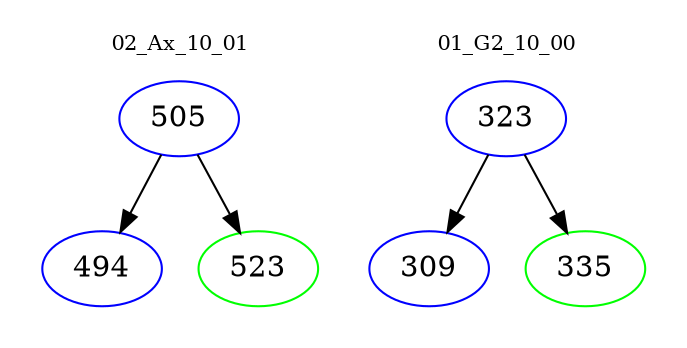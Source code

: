 digraph{
subgraph cluster_0 {
color = white
label = "02_Ax_10_01";
fontsize=10;
T0_505 [label="505", color="blue"]
T0_505 -> T0_494 [color="black"]
T0_494 [label="494", color="blue"]
T0_505 -> T0_523 [color="black"]
T0_523 [label="523", color="green"]
}
subgraph cluster_1 {
color = white
label = "01_G2_10_00";
fontsize=10;
T1_323 [label="323", color="blue"]
T1_323 -> T1_309 [color="black"]
T1_309 [label="309", color="blue"]
T1_323 -> T1_335 [color="black"]
T1_335 [label="335", color="green"]
}
}
